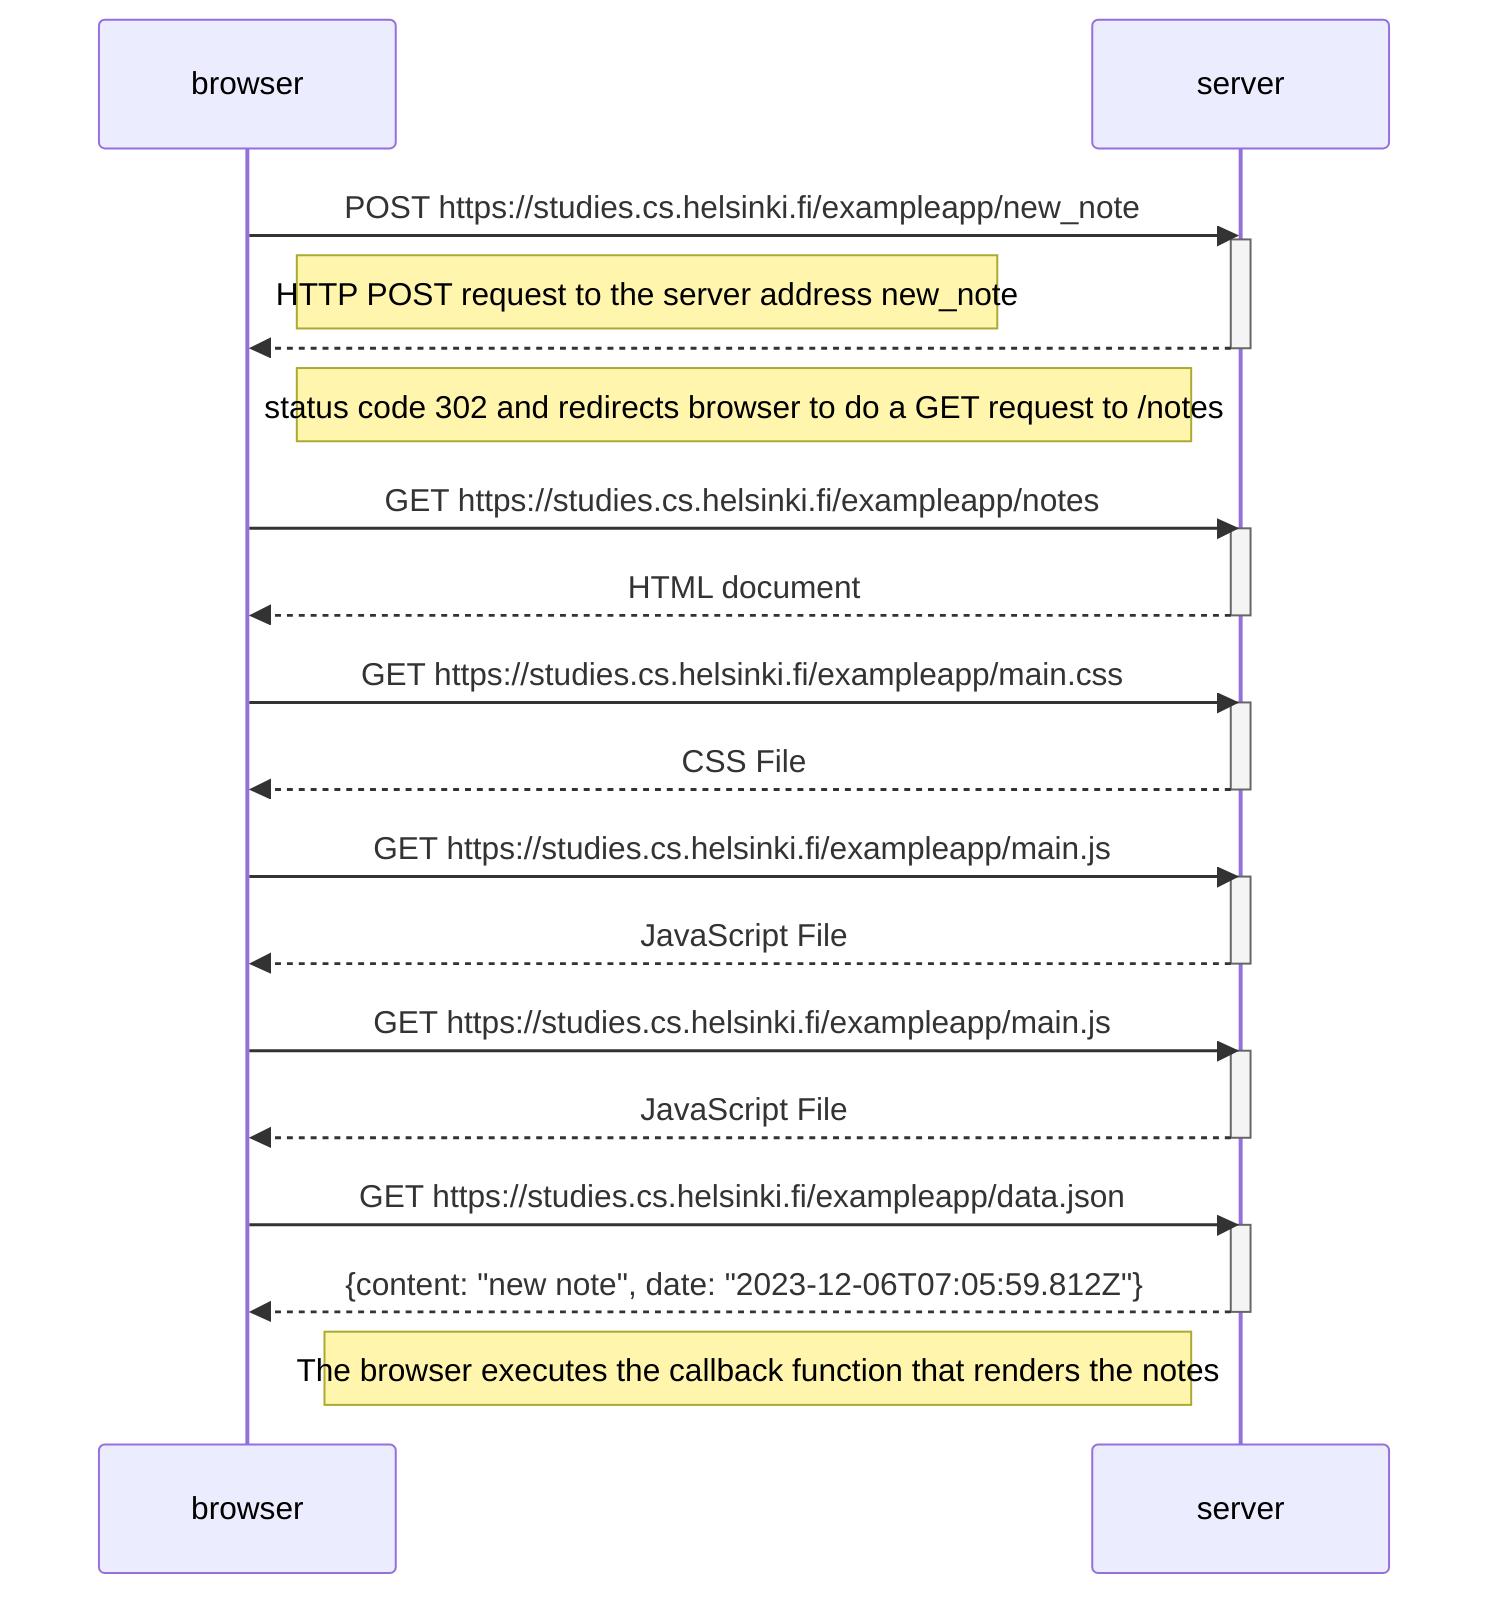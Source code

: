 sequenceDiagram
    participant browser
    participant server

    browser->>server: POST https://studies.cs.helsinki.fi/exampleapp/new_note
    activate server
    Note right of browser: HTTP POST request to the server address new_note

    server-->>browser: 
    deactivate server
    Note left of server:  status code 302 and redirects browser to do a GET request to /notes
    

    browser->>server: GET https://studies.cs.helsinki.fi/exampleapp/notes
    activate server
    server-->>browser: HTML document
    deactivate server

    browser->>server: GET https://studies.cs.helsinki.fi/exampleapp/main.css
    activate server
    server-->>browser: CSS File
    deactivate server
    
    browser->>server: GET https://studies.cs.helsinki.fi/exampleapp/main.js
    activate server
    server-->>browser: JavaScript File
    deactivate server

    browser->>server: GET https://studies.cs.helsinki.fi/exampleapp/main.js
    activate server
    server-->>browser: JavaScript File
    deactivate server

    browser->>server: GET https://studies.cs.helsinki.fi/exampleapp/data.json
    activate server
    server-->>browser: {content: "new note", date: "2023-12-06T07:05:59.812Z"}
    deactivate server
    Note left of server: The browser executes the callback function that renders the notes
